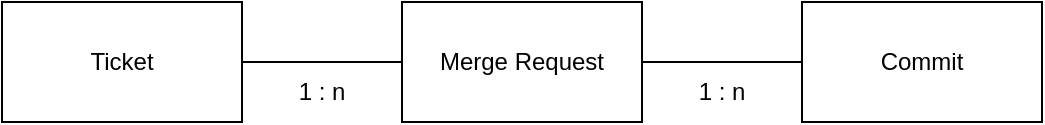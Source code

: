 <mxfile version="13.7.9" type="device"><diagram id="q2XsM_bVHi1DCU1XIB-D" name="Page-1"><mxGraphModel dx="677" dy="446" grid="1" gridSize="10" guides="1" tooltips="1" connect="1" arrows="1" fold="1" page="1" pageScale="1" pageWidth="600" pageHeight="100" math="0" shadow="0"><root><mxCell id="0"/><mxCell id="1" parent="0"/><mxCell id="NJm5yzEZV_3WzAlYiQXy-2" style="edgeStyle=orthogonalEdgeStyle;rounded=0;orthogonalLoop=1;jettySize=auto;html=1;endArrow=none;endFill=0;" parent="1" source="NJm5yzEZV_3WzAlYiQXy-1" target="NJm5yzEZV_3WzAlYiQXy-3" edge="1"><mxGeometry relative="1" as="geometry"><mxPoint x="230" y="50" as="targetPoint"/></mxGeometry></mxCell><mxCell id="NJm5yzEZV_3WzAlYiQXy-1" value="Ticket" style="rounded=0;whiteSpace=wrap;html=1;" parent="1" vertex="1"><mxGeometry x="40" y="20" width="120" height="60" as="geometry"/></mxCell><mxCell id="NJm5yzEZV_3WzAlYiQXy-5" style="edgeStyle=orthogonalEdgeStyle;rounded=0;orthogonalLoop=1;jettySize=auto;html=1;entryX=0;entryY=0.5;entryDx=0;entryDy=0;endArrow=none;endFill=0;" parent="1" source="NJm5yzEZV_3WzAlYiQXy-3" target="NJm5yzEZV_3WzAlYiQXy-4" edge="1"><mxGeometry relative="1" as="geometry"/></mxCell><mxCell id="NJm5yzEZV_3WzAlYiQXy-3" value="Merge Request" style="rounded=0;whiteSpace=wrap;html=1;" parent="1" vertex="1"><mxGeometry x="240" y="20" width="120" height="60" as="geometry"/></mxCell><mxCell id="NJm5yzEZV_3WzAlYiQXy-4" value="Commit" style="rounded=0;whiteSpace=wrap;html=1;" parent="1" vertex="1"><mxGeometry x="440" y="20" width="120" height="60" as="geometry"/></mxCell><mxCell id="NJm5yzEZV_3WzAlYiQXy-7" value="1 : n" style="text;html=1;strokeColor=none;fillColor=none;align=center;verticalAlign=middle;whiteSpace=wrap;rounded=0;" parent="1" vertex="1"><mxGeometry x="180" y="55" width="40" height="20" as="geometry"/></mxCell><mxCell id="NJm5yzEZV_3WzAlYiQXy-9" value="1 : n" style="text;html=1;strokeColor=none;fillColor=none;align=center;verticalAlign=middle;whiteSpace=wrap;rounded=0;" parent="1" vertex="1"><mxGeometry x="380" y="55" width="40" height="20" as="geometry"/></mxCell></root></mxGraphModel></diagram></mxfile>